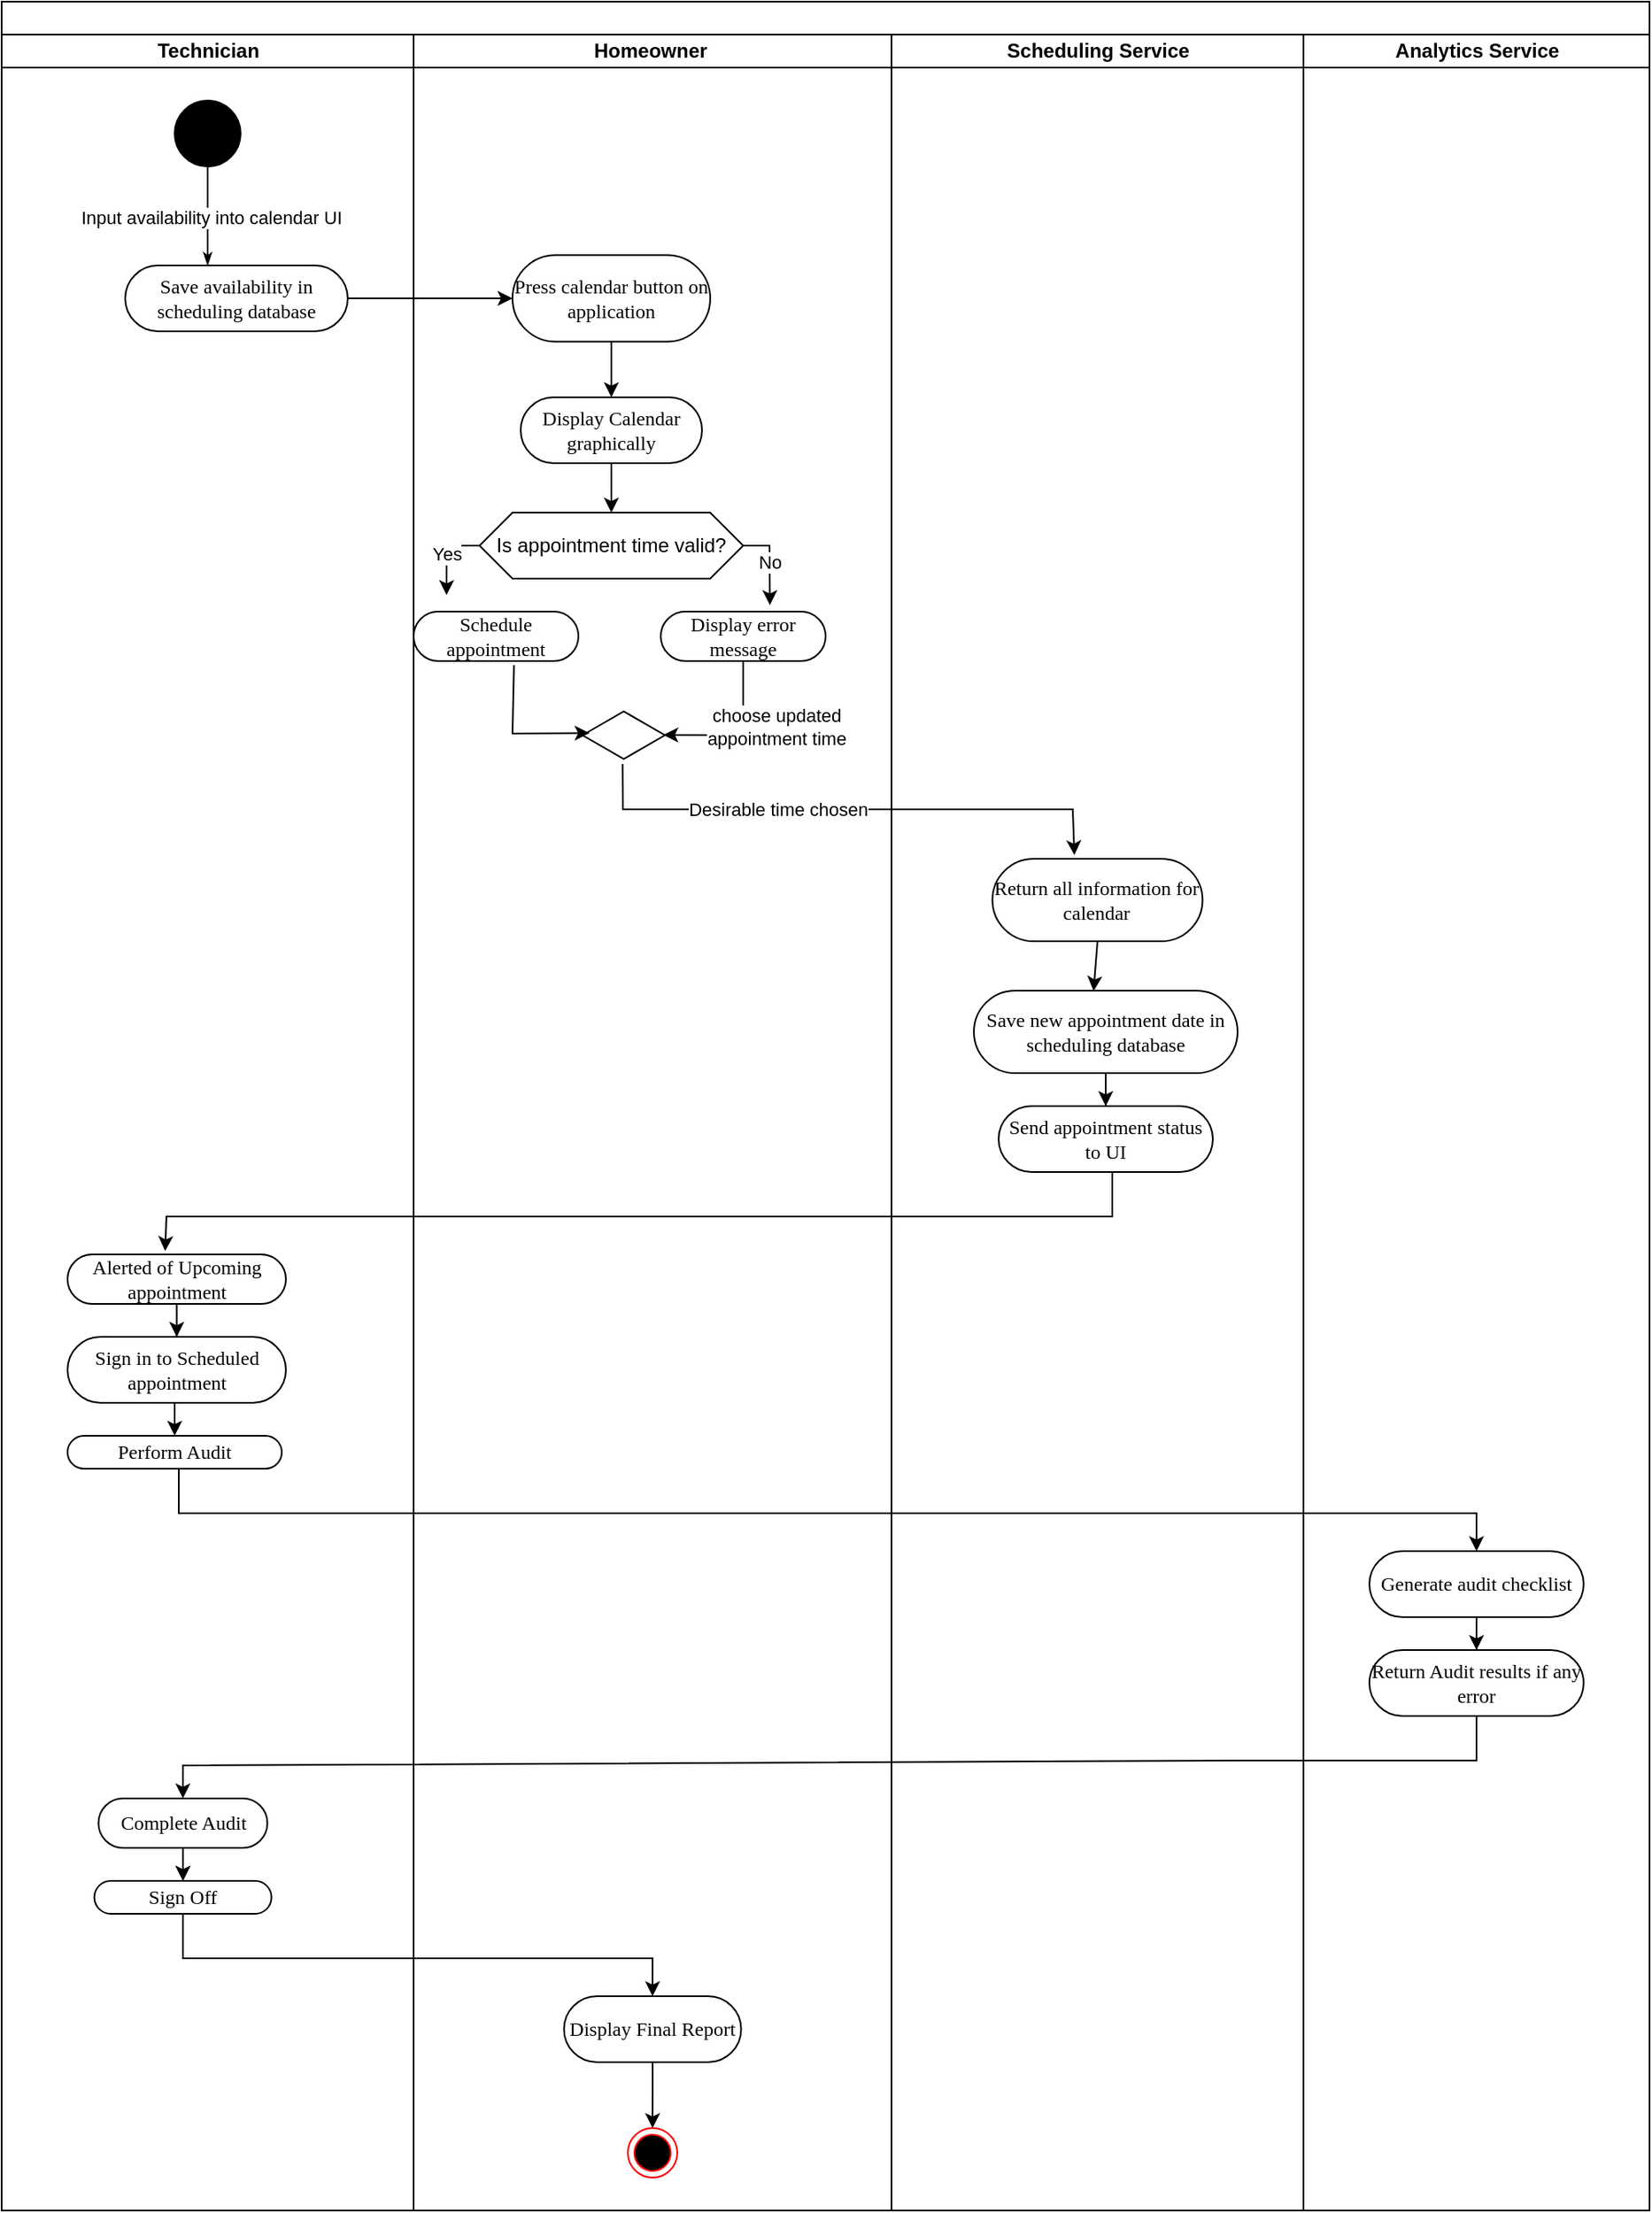 <mxfile version="22.0.8" type="github">
  <diagram name="Page-1" id="0783ab3e-0a74-02c8-0abd-f7b4e66b4bec">
    <mxGraphModel dx="1122" dy="761" grid="1" gridSize="10" guides="1" tooltips="1" connect="1" arrows="1" fold="1" page="1" pageScale="1" pageWidth="850" pageHeight="1100" background="none" math="0" shadow="0">
      <root>
        <mxCell id="0" />
        <mxCell id="1" parent="0" />
        <mxCell id="1c1d494c118603dd-1" value="" style="swimlane;html=1;childLayout=stackLayout;startSize=20;rounded=0;shadow=0;comic=0;labelBackgroundColor=none;strokeWidth=1;fontFamily=Verdana;fontSize=12;align=center;" parent="1" vertex="1">
          <mxGeometry x="40" y="20" width="1000" height="1340" as="geometry">
            <mxRectangle x="40" y="20" width="50" height="40" as="alternateBounds" />
          </mxGeometry>
        </mxCell>
        <mxCell id="1c1d494c118603dd-2" value="Technician" style="swimlane;html=1;startSize=20;" parent="1c1d494c118603dd-1" vertex="1">
          <mxGeometry y="20" width="250" height="1320" as="geometry" />
        </mxCell>
        <mxCell id="60571a20871a0731-4" value="" style="ellipse;whiteSpace=wrap;html=1;rounded=0;shadow=0;comic=0;labelBackgroundColor=none;strokeWidth=1;fillColor=#000000;fontFamily=Verdana;fontSize=12;align=center;" parent="1c1d494c118603dd-2" vertex="1">
          <mxGeometry x="105" y="40" width="40" height="40" as="geometry" />
        </mxCell>
        <mxCell id="Mcc5gPNpuRrfqJERpfyI-61" value="Save availability in scheduling database&lt;br&gt;" style="rounded=1;whiteSpace=wrap;html=1;shadow=0;comic=0;labelBackgroundColor=none;strokeWidth=1;fontFamily=Verdana;fontSize=12;align=center;arcSize=50;" parent="1c1d494c118603dd-2" vertex="1">
          <mxGeometry x="75" y="140" width="135" height="40" as="geometry" />
        </mxCell>
        <mxCell id="5EP2-YG1-LwQF_9R7Ic3-52" value="" style="edgeStyle=orthogonalEdgeStyle;rounded=0;orthogonalLoop=1;jettySize=auto;html=1;" edge="1" parent="1c1d494c118603dd-2" source="Mcc5gPNpuRrfqJERpfyI-91" target="5EP2-YG1-LwQF_9R7Ic3-35">
          <mxGeometry relative="1" as="geometry" />
        </mxCell>
        <mxCell id="Mcc5gPNpuRrfqJERpfyI-91" value="Alerted of Upcoming appointment" style="rounded=1;whiteSpace=wrap;html=1;shadow=0;comic=0;labelBackgroundColor=none;strokeWidth=1;fontFamily=Verdana;fontSize=12;align=center;arcSize=50;" parent="1c1d494c118603dd-2" vertex="1">
          <mxGeometry x="40" y="740" width="132.5" height="30" as="geometry" />
        </mxCell>
        <mxCell id="5EP2-YG1-LwQF_9R7Ic3-36" value="Perform Audit" style="rounded=1;whiteSpace=wrap;html=1;shadow=0;comic=0;labelBackgroundColor=none;strokeWidth=1;fontFamily=Verdana;fontSize=12;align=center;arcSize=50;" vertex="1" parent="1c1d494c118603dd-2">
          <mxGeometry x="40" y="850" width="130" height="20" as="geometry" />
        </mxCell>
        <mxCell id="5EP2-YG1-LwQF_9R7Ic3-51" style="edgeStyle=orthogonalEdgeStyle;rounded=0;orthogonalLoop=1;jettySize=auto;html=1;exitX=0.5;exitY=1;exitDx=0;exitDy=0;entryX=0.5;entryY=0;entryDx=0;entryDy=0;" edge="1" parent="1c1d494c118603dd-2" source="5EP2-YG1-LwQF_9R7Ic3-35" target="5EP2-YG1-LwQF_9R7Ic3-36">
          <mxGeometry relative="1" as="geometry" />
        </mxCell>
        <mxCell id="5EP2-YG1-LwQF_9R7Ic3-35" value="Sign in to Scheduled appointment" style="rounded=1;whiteSpace=wrap;html=1;shadow=0;comic=0;labelBackgroundColor=none;strokeWidth=1;fontFamily=Verdana;fontSize=12;align=center;arcSize=50;" vertex="1" parent="1c1d494c118603dd-2">
          <mxGeometry x="40" y="790" width="132.5" height="40" as="geometry" />
        </mxCell>
        <mxCell id="5EP2-YG1-LwQF_9R7Ic3-109" value="" style="edgeStyle=orthogonalEdgeStyle;rounded=0;orthogonalLoop=1;jettySize=auto;html=1;" edge="1" parent="1c1d494c118603dd-2" source="5EP2-YG1-LwQF_9R7Ic3-69" target="5EP2-YG1-LwQF_9R7Ic3-108">
          <mxGeometry relative="1" as="geometry" />
        </mxCell>
        <mxCell id="5EP2-YG1-LwQF_9R7Ic3-114" style="edgeStyle=orthogonalEdgeStyle;rounded=0;orthogonalLoop=1;jettySize=auto;html=1;exitX=0.5;exitY=1;exitDx=0;exitDy=0;" edge="1" parent="1c1d494c118603dd-2" source="5EP2-YG1-LwQF_9R7Ic3-69" target="5EP2-YG1-LwQF_9R7Ic3-108">
          <mxGeometry relative="1" as="geometry" />
        </mxCell>
        <mxCell id="5EP2-YG1-LwQF_9R7Ic3-69" value="Complete Audit" style="rounded=1;whiteSpace=wrap;html=1;shadow=0;comic=0;labelBackgroundColor=none;strokeWidth=1;fontFamily=Verdana;fontSize=12;align=center;arcSize=50;" vertex="1" parent="1c1d494c118603dd-2">
          <mxGeometry x="58.75" y="1070" width="102.5" height="30" as="geometry" />
        </mxCell>
        <mxCell id="5EP2-YG1-LwQF_9R7Ic3-108" value="Sign Off" style="rounded=1;whiteSpace=wrap;html=1;shadow=0;comic=0;labelBackgroundColor=none;strokeWidth=1;fontFamily=Verdana;fontSize=12;align=center;arcSize=50;" vertex="1" parent="1c1d494c118603dd-2">
          <mxGeometry x="56.25" y="1120" width="107.5" height="20" as="geometry" />
        </mxCell>
        <mxCell id="1c1d494c118603dd-3" value="Homeowner&amp;nbsp;" style="swimlane;html=1;startSize=20;" parent="1c1d494c118603dd-1" vertex="1">
          <mxGeometry x="250" y="20" width="290" height="1320" as="geometry">
            <mxRectangle x="250" y="20" width="40" height="970" as="alternateBounds" />
          </mxGeometry>
        </mxCell>
        <mxCell id="60571a20871a0731-8" value="Press calendar button on application&lt;br&gt;" style="rounded=1;whiteSpace=wrap;html=1;shadow=0;comic=0;labelBackgroundColor=none;strokeWidth=1;fontFamily=Verdana;fontSize=12;align=center;arcSize=50;" parent="1c1d494c118603dd-3" vertex="1">
          <mxGeometry x="60" y="133.75" width="120" height="52.5" as="geometry" />
        </mxCell>
        <mxCell id="5EP2-YG1-LwQF_9R7Ic3-2" value="Display Calendar graphically" style="rounded=1;whiteSpace=wrap;html=1;shadow=0;comic=0;labelBackgroundColor=none;strokeWidth=1;fontFamily=Verdana;fontSize=12;align=center;arcSize=50;" vertex="1" parent="1c1d494c118603dd-3">
          <mxGeometry x="65" y="220" width="110" height="40" as="geometry" />
        </mxCell>
        <mxCell id="5EP2-YG1-LwQF_9R7Ic3-4" value="" style="endArrow=classic;html=1;rounded=0;entryX=0.5;entryY=0;entryDx=0;entryDy=0;exitX=0.5;exitY=1;exitDx=0;exitDy=0;" edge="1" parent="1c1d494c118603dd-3" source="60571a20871a0731-8" target="5EP2-YG1-LwQF_9R7Ic3-2">
          <mxGeometry width="50" height="50" relative="1" as="geometry">
            <mxPoint x="100" y="260" as="sourcePoint" />
            <mxPoint x="150" y="210" as="targetPoint" />
          </mxGeometry>
        </mxCell>
        <mxCell id="5EP2-YG1-LwQF_9R7Ic3-8" value="Is appointment time valid?" style="shape=hexagon;perimeter=hexagonPerimeter2;whiteSpace=wrap;html=1;fixedSize=1;" vertex="1" parent="1c1d494c118603dd-3">
          <mxGeometry x="40" y="290" width="160" height="40" as="geometry" />
        </mxCell>
        <mxCell id="5EP2-YG1-LwQF_9R7Ic3-9" value="" style="endArrow=classic;html=1;rounded=0;entryX=0.5;entryY=0;entryDx=0;entryDy=0;exitX=0.5;exitY=1;exitDx=0;exitDy=0;" edge="1" parent="1c1d494c118603dd-3" source="5EP2-YG1-LwQF_9R7Ic3-2" target="5EP2-YG1-LwQF_9R7Ic3-8">
          <mxGeometry width="50" height="50" relative="1" as="geometry">
            <mxPoint x="95" y="310" as="sourcePoint" />
            <mxPoint x="140" y="260" as="targetPoint" />
          </mxGeometry>
        </mxCell>
        <mxCell id="5EP2-YG1-LwQF_9R7Ic3-10" value="Schedule appointment" style="rounded=1;whiteSpace=wrap;html=1;shadow=0;comic=0;labelBackgroundColor=none;strokeWidth=1;fontFamily=Verdana;fontSize=12;align=center;arcSize=50;" vertex="1" parent="1c1d494c118603dd-3">
          <mxGeometry y="350" width="100" height="30" as="geometry" />
        </mxCell>
        <mxCell id="5EP2-YG1-LwQF_9R7Ic3-11" value="Display error message" style="rounded=1;whiteSpace=wrap;html=1;shadow=0;comic=0;labelBackgroundColor=none;strokeWidth=1;fontFamily=Verdana;fontSize=12;align=center;arcSize=50;" vertex="1" parent="1c1d494c118603dd-3">
          <mxGeometry x="150" y="350" width="100" height="30" as="geometry" />
        </mxCell>
        <mxCell id="5EP2-YG1-LwQF_9R7Ic3-12" value="No&lt;br&gt;" style="endArrow=classic;html=1;rounded=0;exitX=1;exitY=0.5;exitDx=0;exitDy=0;entryX=0.662;entryY=-0.131;entryDx=0;entryDy=0;entryPerimeter=0;" edge="1" parent="1c1d494c118603dd-3" source="5EP2-YG1-LwQF_9R7Ic3-8" target="5EP2-YG1-LwQF_9R7Ic3-11">
          <mxGeometry width="50" height="50" relative="1" as="geometry">
            <mxPoint x="190" y="335" as="sourcePoint" />
            <mxPoint x="240" y="285" as="targetPoint" />
            <Array as="points">
              <mxPoint x="216" y="310" />
            </Array>
          </mxGeometry>
        </mxCell>
        <mxCell id="5EP2-YG1-LwQF_9R7Ic3-13" value="Yes&lt;br&gt;" style="endArrow=classic;html=1;rounded=0;exitX=0;exitY=0.5;exitDx=0;exitDy=0;" edge="1" parent="1c1d494c118603dd-3" source="5EP2-YG1-LwQF_9R7Ic3-8">
          <mxGeometry width="50" height="50" relative="1" as="geometry">
            <mxPoint x="10" y="310" as="sourcePoint" />
            <mxPoint x="20" y="340" as="targetPoint" />
            <Array as="points">
              <mxPoint x="20" y="310" />
            </Array>
          </mxGeometry>
        </mxCell>
        <mxCell id="Mcc5gPNpuRrfqJERpfyI-78" value="" style="html=1;whiteSpace=wrap;aspect=fixed;shape=isoRectangle;" parent="1c1d494c118603dd-3" vertex="1">
          <mxGeometry x="102.5" y="410" width="50" height="30" as="geometry" />
        </mxCell>
        <mxCell id="5EP2-YG1-LwQF_9R7Ic3-24" value="" style="endArrow=classic;html=1;rounded=0;entryX=0.086;entryY=0.457;entryDx=0;entryDy=0;entryPerimeter=0;exitX=0.609;exitY=1.084;exitDx=0;exitDy=0;exitPerimeter=0;" edge="1" parent="1c1d494c118603dd-3" source="5EP2-YG1-LwQF_9R7Ic3-10" target="Mcc5gPNpuRrfqJERpfyI-78">
          <mxGeometry width="50" height="50" relative="1" as="geometry">
            <mxPoint x="60" y="390" as="sourcePoint" />
            <mxPoint x="90" y="390" as="targetPoint" />
            <Array as="points">
              <mxPoint x="60" y="424" />
            </Array>
          </mxGeometry>
        </mxCell>
        <mxCell id="5EP2-YG1-LwQF_9R7Ic3-25" value="&lt;font style=&quot;font-size: 11px;&quot;&gt;choose updated &lt;br&gt;appointment time&lt;/font&gt;" style="endArrow=classic;html=1;rounded=0;exitX=0.5;exitY=1;exitDx=0;exitDy=0;entryX=0.981;entryY=0.496;entryDx=0;entryDy=0;entryPerimeter=0;" edge="1" parent="1c1d494c118603dd-3" source="5EP2-YG1-LwQF_9R7Ic3-11" target="Mcc5gPNpuRrfqJERpfyI-78">
          <mxGeometry x="-0.144" y="20" width="50" height="50" relative="1" as="geometry">
            <mxPoint x="190" y="380" as="sourcePoint" />
            <mxPoint x="247" y="424" as="targetPoint" />
            <Array as="points">
              <mxPoint x="200" y="425" />
            </Array>
            <mxPoint as="offset" />
          </mxGeometry>
        </mxCell>
        <mxCell id="5EP2-YG1-LwQF_9R7Ic3-110" value="" style="endArrow=classic;html=1;rounded=0;exitX=0.486;exitY=1.084;exitDx=0;exitDy=0;exitPerimeter=0;entryX=0.5;entryY=0;entryDx=0;entryDy=0;" edge="1" parent="1c1d494c118603dd-3" target="5EP2-YG1-LwQF_9R7Ic3-61">
          <mxGeometry width="50" height="50" relative="1" as="geometry">
            <mxPoint x="-142.5" y="870" as="sourcePoint" />
            <mxPoint x="432.5" y="918" as="targetPoint" />
            <Array as="points">
              <mxPoint x="-142.5" y="897" />
              <mxPoint x="0.5" y="897" />
              <mxPoint x="645" y="897" />
            </Array>
          </mxGeometry>
        </mxCell>
        <mxCell id="5EP2-YG1-LwQF_9R7Ic3-120" value="" style="edgeStyle=orthogonalEdgeStyle;rounded=0;orthogonalLoop=1;jettySize=auto;html=1;" edge="1" parent="1c1d494c118603dd-3" source="5EP2-YG1-LwQF_9R7Ic3-116" target="5EP2-YG1-LwQF_9R7Ic3-119">
          <mxGeometry relative="1" as="geometry" />
        </mxCell>
        <mxCell id="5EP2-YG1-LwQF_9R7Ic3-116" value="Display Final Report&lt;br&gt;" style="rounded=1;whiteSpace=wrap;html=1;shadow=0;comic=0;labelBackgroundColor=none;strokeWidth=1;fontFamily=Verdana;fontSize=12;align=center;arcSize=50;" vertex="1" parent="1c1d494c118603dd-3">
          <mxGeometry x="91.25" y="1190" width="107.5" height="40" as="geometry" />
        </mxCell>
        <mxCell id="5EP2-YG1-LwQF_9R7Ic3-118" value="" style="endArrow=classic;html=1;rounded=0;exitX=0.486;exitY=1.084;exitDx=0;exitDy=0;exitPerimeter=0;entryX=0.5;entryY=0;entryDx=0;entryDy=0;" edge="1" parent="1c1d494c118603dd-3" target="5EP2-YG1-LwQF_9R7Ic3-116">
          <mxGeometry width="50" height="50" relative="1" as="geometry">
            <mxPoint x="-140.0" y="1140" as="sourcePoint" />
            <mxPoint x="647.5" y="1190" as="targetPoint" />
            <Array as="points">
              <mxPoint x="-140.0" y="1167" />
              <mxPoint x="3.0" y="1167" />
              <mxPoint x="145" y="1167" />
            </Array>
          </mxGeometry>
        </mxCell>
        <mxCell id="5EP2-YG1-LwQF_9R7Ic3-119" value="" style="ellipse;html=1;shape=endState;fillColor=#000000;strokeColor=#ff0000;" vertex="1" parent="1c1d494c118603dd-3">
          <mxGeometry x="130" y="1270" width="30" height="30" as="geometry" />
        </mxCell>
        <mxCell id="1c1d494c118603dd-4" value="Scheduling Service" style="swimlane;html=1;startSize=20;" parent="1c1d494c118603dd-1" vertex="1">
          <mxGeometry x="540" y="20" width="250" height="1320" as="geometry" />
        </mxCell>
        <mxCell id="5EP2-YG1-LwQF_9R7Ic3-29" value="" style="edgeStyle=orthogonalEdgeStyle;rounded=0;orthogonalLoop=1;jettySize=auto;html=1;" edge="1" parent="1c1d494c118603dd-4" source="Mcc5gPNpuRrfqJERpfyI-88" target="Mcc5gPNpuRrfqJERpfyI-79">
          <mxGeometry relative="1" as="geometry" />
        </mxCell>
        <mxCell id="Mcc5gPNpuRrfqJERpfyI-88" value="Save new appointment date in scheduling database" style="rounded=1;whiteSpace=wrap;html=1;shadow=0;comic=0;labelBackgroundColor=none;strokeWidth=1;fontFamily=Verdana;fontSize=12;align=center;arcSize=50;" parent="1c1d494c118603dd-4" vertex="1">
          <mxGeometry x="50" y="580" width="160" height="50" as="geometry" />
        </mxCell>
        <mxCell id="Mcc5gPNpuRrfqJERpfyI-85" value="Return all information for calendar" style="rounded=1;whiteSpace=wrap;html=1;shadow=0;comic=0;labelBackgroundColor=none;strokeWidth=1;fontFamily=Verdana;fontSize=12;align=center;arcSize=50;" parent="1c1d494c118603dd-4" vertex="1">
          <mxGeometry x="61.25" y="500" width="127.49" height="50" as="geometry" />
        </mxCell>
        <mxCell id="Mcc5gPNpuRrfqJERpfyI-79" value="&lt;span style=&quot;font-weight: normal;&quot;&gt;Send appointment status to UI&lt;/span&gt;" style="rounded=1;whiteSpace=wrap;html=1;shadow=0;comic=0;labelBackgroundColor=none;strokeWidth=1;fontFamily=Verdana;fontSize=12;align=center;arcSize=50;fontStyle=1" parent="1c1d494c118603dd-4" vertex="1">
          <mxGeometry x="65" y="650" width="130" height="40" as="geometry" />
        </mxCell>
        <mxCell id="5EP2-YG1-LwQF_9R7Ic3-27" value="" style="endArrow=classic;html=1;rounded=0;exitX=0.5;exitY=1;exitDx=0;exitDy=0;entryX=0.454;entryY=0.004;entryDx=0;entryDy=0;entryPerimeter=0;" edge="1" parent="1c1d494c118603dd-4" source="Mcc5gPNpuRrfqJERpfyI-85" target="Mcc5gPNpuRrfqJERpfyI-88">
          <mxGeometry width="50" height="50" relative="1" as="geometry">
            <mxPoint x="120" y="500" as="sourcePoint" />
            <mxPoint x="125" y="530" as="targetPoint" />
          </mxGeometry>
        </mxCell>
        <mxCell id="5EP2-YG1-LwQF_9R7Ic3-34" value="" style="endArrow=classic;html=1;rounded=0;exitX=0.486;exitY=1.084;exitDx=0;exitDy=0;exitPerimeter=0;entryX=0.447;entryY=-0.069;entryDx=0;entryDy=0;entryPerimeter=0;" edge="1" parent="1c1d494c118603dd-4" target="Mcc5gPNpuRrfqJERpfyI-91">
          <mxGeometry width="50" height="50" relative="1" as="geometry">
            <mxPoint x="134.0" y="690" as="sourcePoint" />
            <mxPoint x="-140.0" y="745" as="targetPoint" />
            <Array as="points">
              <mxPoint x="134.0" y="717" />
              <mxPoint x="-9.0" y="717" />
              <mxPoint x="-440" y="717" />
            </Array>
          </mxGeometry>
        </mxCell>
        <mxCell id="5EP2-YG1-LwQF_9R7Ic3-111" value="" style="endArrow=classic;html=1;rounded=0;exitX=0.486;exitY=1.084;exitDx=0;exitDy=0;exitPerimeter=0;entryX=0.5;entryY=0;entryDx=0;entryDy=0;" edge="1" parent="1c1d494c118603dd-4" target="5EP2-YG1-LwQF_9R7Ic3-69">
          <mxGeometry width="50" height="50" relative="1" as="geometry">
            <mxPoint x="355.0" y="1020" as="sourcePoint" />
            <mxPoint x="-220" y="1068" as="targetPoint" />
            <Array as="points">
              <mxPoint x="355.0" y="1047" />
              <mxPoint x="212.0" y="1047" />
              <mxPoint x="-430" y="1050" />
            </Array>
          </mxGeometry>
        </mxCell>
        <mxCell id="1c1d494c118603dd-27" style="edgeStyle=orthogonalEdgeStyle;rounded=0;html=1;labelBackgroundColor=none;startArrow=none;startFill=0;startSize=5;endArrow=classicThin;endFill=1;endSize=5;jettySize=auto;orthogonalLoop=1;strokeWidth=1;fontFamily=Verdana;fontSize=12" parent="1c1d494c118603dd-1" source="60571a20871a0731-4" edge="1">
          <mxGeometry relative="1" as="geometry">
            <mxPoint x="125" y="160" as="targetPoint" />
          </mxGeometry>
        </mxCell>
        <mxCell id="Mcc5gPNpuRrfqJERpfyI-60" value="Input availability into calendar UI" style="edgeLabel;html=1;align=center;verticalAlign=middle;resizable=0;points=[];" parent="1c1d494c118603dd-27" vertex="1" connectable="0">
          <mxGeometry x="0.029" y="1" relative="1" as="geometry">
            <mxPoint as="offset" />
          </mxGeometry>
        </mxCell>
        <mxCell id="Mcc5gPNpuRrfqJERpfyI-62" style="edgeStyle=orthogonalEdgeStyle;rounded=0;orthogonalLoop=1;jettySize=auto;html=1;entryX=0;entryY=0.5;entryDx=0;entryDy=0;" parent="1c1d494c118603dd-1" source="Mcc5gPNpuRrfqJERpfyI-61" target="60571a20871a0731-8" edge="1">
          <mxGeometry relative="1" as="geometry" />
        </mxCell>
        <mxCell id="5EP2-YG1-LwQF_9R7Ic3-31" value="" style="endArrow=classic;html=1;rounded=0;exitX=0.486;exitY=1.084;exitDx=0;exitDy=0;exitPerimeter=0;entryX=0.39;entryY=-0.044;entryDx=0;entryDy=0;entryPerimeter=0;" edge="1" parent="1c1d494c118603dd-1" source="Mcc5gPNpuRrfqJERpfyI-78" target="Mcc5gPNpuRrfqJERpfyI-85">
          <mxGeometry width="50" height="50" relative="1" as="geometry">
            <mxPoint x="490" y="580" as="sourcePoint" />
            <mxPoint x="670" y="490" as="targetPoint" />
            <Array as="points">
              <mxPoint x="377" y="490" />
              <mxPoint x="520" y="490" />
              <mxPoint x="650" y="490" />
            </Array>
          </mxGeometry>
        </mxCell>
        <mxCell id="5EP2-YG1-LwQF_9R7Ic3-121" value="Desirable time chosen" style="edgeLabel;html=1;align=center;verticalAlign=middle;resizable=0;points=[];" vertex="1" connectable="0" parent="5EP2-YG1-LwQF_9R7Ic3-31">
          <mxGeometry x="-0.518" y="-5" relative="1" as="geometry">
            <mxPoint x="42" y="-5" as="offset" />
          </mxGeometry>
        </mxCell>
        <mxCell id="Mcc5gPNpuRrfqJERpfyI-30" value="Analytics Service" style="swimlane;html=1;startSize=20;" parent="1c1d494c118603dd-1" vertex="1">
          <mxGeometry x="790" y="20" width="210" height="1320" as="geometry" />
        </mxCell>
        <mxCell id="5EP2-YG1-LwQF_9R7Ic3-64" value="" style="edgeStyle=orthogonalEdgeStyle;rounded=0;orthogonalLoop=1;jettySize=auto;html=1;entryX=0.5;entryY=0;entryDx=0;entryDy=0;" edge="1" parent="Mcc5gPNpuRrfqJERpfyI-30" source="5EP2-YG1-LwQF_9R7Ic3-61" target="5EP2-YG1-LwQF_9R7Ic3-62">
          <mxGeometry relative="1" as="geometry" />
        </mxCell>
        <mxCell id="5EP2-YG1-LwQF_9R7Ic3-61" value="Generate audit checklist" style="rounded=1;whiteSpace=wrap;html=1;shadow=0;comic=0;labelBackgroundColor=none;strokeWidth=1;fontFamily=Verdana;fontSize=12;align=center;arcSize=50;" vertex="1" parent="Mcc5gPNpuRrfqJERpfyI-30">
          <mxGeometry x="40" y="920" width="130" height="40" as="geometry" />
        </mxCell>
        <mxCell id="5EP2-YG1-LwQF_9R7Ic3-62" value="Return Audit results if any error" style="rounded=1;whiteSpace=wrap;html=1;shadow=0;comic=0;labelBackgroundColor=none;strokeWidth=1;fontFamily=Verdana;fontSize=12;align=center;arcSize=50;" vertex="1" parent="Mcc5gPNpuRrfqJERpfyI-30">
          <mxGeometry x="40" y="980" width="130" height="40" as="geometry" />
        </mxCell>
      </root>
    </mxGraphModel>
  </diagram>
</mxfile>
